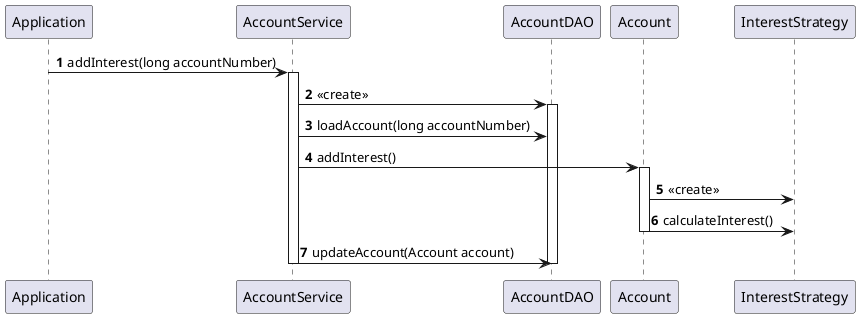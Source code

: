 @startuml
autonumber

Application -> AccountService : addInterest(long accountNumber)
activate AccountService
AccountService -> AccountDAO : <<create>>
activate AccountDAO
AccountService -> AccountDAO : loadAccount(long accountNumber)
AccountService -> Account : addInterest()
activate Account
Account -> InterestStrategy : <<create>>
Account -> InterestStrategy : calculateInterest()
deactivate InterestStrategy
deactivate Account
AccountService -> AccountDAO : updateAccount(Account account)
deactivate AccountDAO
deactivate AccountService

@enduml